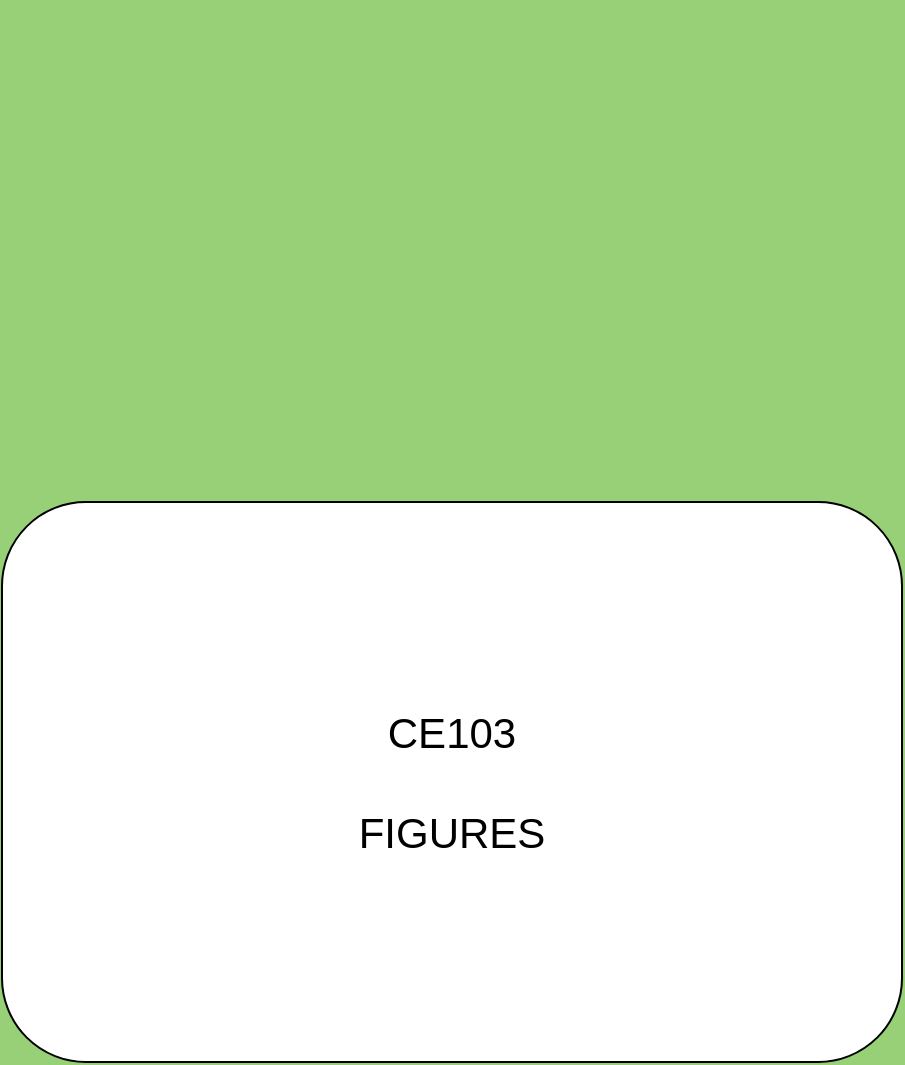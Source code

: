 <mxfile version="12.6.6" type="github" pages="2">
  <diagram id="SQcvoNyeyUVLhvywJ_SX" name="Introduction">
    <mxGraphModel dx="1906" dy="1049" grid="0" gridSize="10" guides="1" tooltips="1" connect="1" arrows="1" fold="1" page="1" pageScale="1" pageWidth="827" pageHeight="1169" background="#97D077" math="0" shadow="0">
      <root>
        <mxCell id="0"/>
        <mxCell id="1" parent="0"/>
        <mxCell id="Sc9BHUI-l9TkpDrYz9W8-1" value="CE103&lt;br style=&quot;font-size: 21px;&quot;&gt;&lt;br style=&quot;font-size: 21px;&quot;&gt;FIGURES" style="rounded=1;whiteSpace=wrap;html=1;fontSize=21;" parent="1" vertex="1">
          <mxGeometry x="188" y="292" width="450" height="280" as="geometry"/>
        </mxCell>
        <mxCell id="Sc9BHUI-l9TkpDrYz9W8-2" value="" style="shape=image;imageAspect=0;aspect=fixed;verticalLabelPosition=bottom;verticalAlign=top;fontSize=21;image=http://www.gtu.edu.tr/Files/duyuru/2015/logo.PNG;" parent="1" vertex="1">
          <mxGeometry x="248" y="41" width="330" height="187" as="geometry"/>
        </mxCell>
      </root>
    </mxGraphModel>
  </diagram>
  <diagram id="aPHTOcTUeZBxf8WaxuXB" name="Week01">
    <mxGraphModel dx="1906" dy="1049" grid="0" gridSize="10" guides="1" tooltips="1" connect="1" arrows="1" fold="1" page="0" pageScale="1" pageWidth="1169" pageHeight="827" math="0" shadow="0">
      <root>
        <mxCell id="mffJ6rKT8tTfzoO9Bly0-0"/>
        <mxCell id="mffJ6rKT8tTfzoO9Bly0-1" parent="mffJ6rKT8tTfzoO9Bly0-0"/>
        <mxCell id="mffJ6rKT8tTfzoO9Bly0-4" value="" style="edgeStyle=orthogonalEdgeStyle;rounded=0;orthogonalLoop=1;jettySize=auto;html=1;" edge="1" parent="mffJ6rKT8tTfzoO9Bly0-1" source="mffJ6rKT8tTfzoO9Bly0-2" target="mffJ6rKT8tTfzoO9Bly0-3">
          <mxGeometry relative="1" as="geometry"/>
        </mxCell>
        <mxCell id="mffJ6rKT8tTfzoO9Bly0-2" value="Start" style="rounded=1;whiteSpace=wrap;html=1;" vertex="1" parent="mffJ6rKT8tTfzoO9Bly0-1">
          <mxGeometry x="20" y="20" width="120" height="60" as="geometry"/>
        </mxCell>
        <mxCell id="mffJ6rKT8tTfzoO9Bly0-6" value="" style="edgeStyle=orthogonalEdgeStyle;rounded=0;orthogonalLoop=1;jettySize=auto;html=1;" edge="1" parent="mffJ6rKT8tTfzoO9Bly0-1" source="mffJ6rKT8tTfzoO9Bly0-3" target="mffJ6rKT8tTfzoO9Bly0-5">
          <mxGeometry relative="1" as="geometry"/>
        </mxCell>
        <mxCell id="mffJ6rKT8tTfzoO9Bly0-3" value="Define range of the numbers" style="rounded=1;whiteSpace=wrap;html=1;" vertex="1" parent="mffJ6rKT8tTfzoO9Bly0-1">
          <mxGeometry x="20" y="160" width="120" height="60" as="geometry"/>
        </mxCell>
        <mxCell id="mffJ6rKT8tTfzoO9Bly0-8" value="" style="edgeStyle=orthogonalEdgeStyle;rounded=0;orthogonalLoop=1;jettySize=auto;html=1;" edge="1" parent="mffJ6rKT8tTfzoO9Bly0-1" source="mffJ6rKT8tTfzoO9Bly0-5" target="mffJ6rKT8tTfzoO9Bly0-7">
          <mxGeometry relative="1" as="geometry"/>
        </mxCell>
        <mxCell id="mffJ6rKT8tTfzoO9Bly0-5" value="Take the first value" style="rounded=1;whiteSpace=wrap;html=1;" vertex="1" parent="mffJ6rKT8tTfzoO9Bly0-1">
          <mxGeometry x="20" y="300" width="120" height="60" as="geometry"/>
        </mxCell>
        <mxCell id="mffJ6rKT8tTfzoO9Bly0-7" value="Take the last value" style="rounded=1;whiteSpace=wrap;html=1;" vertex="1" parent="mffJ6rKT8tTfzoO9Bly0-1">
          <mxGeometry x="20" y="440" width="120" height="60" as="geometry"/>
        </mxCell>
      </root>
    </mxGraphModel>
  </diagram>
</mxfile>
